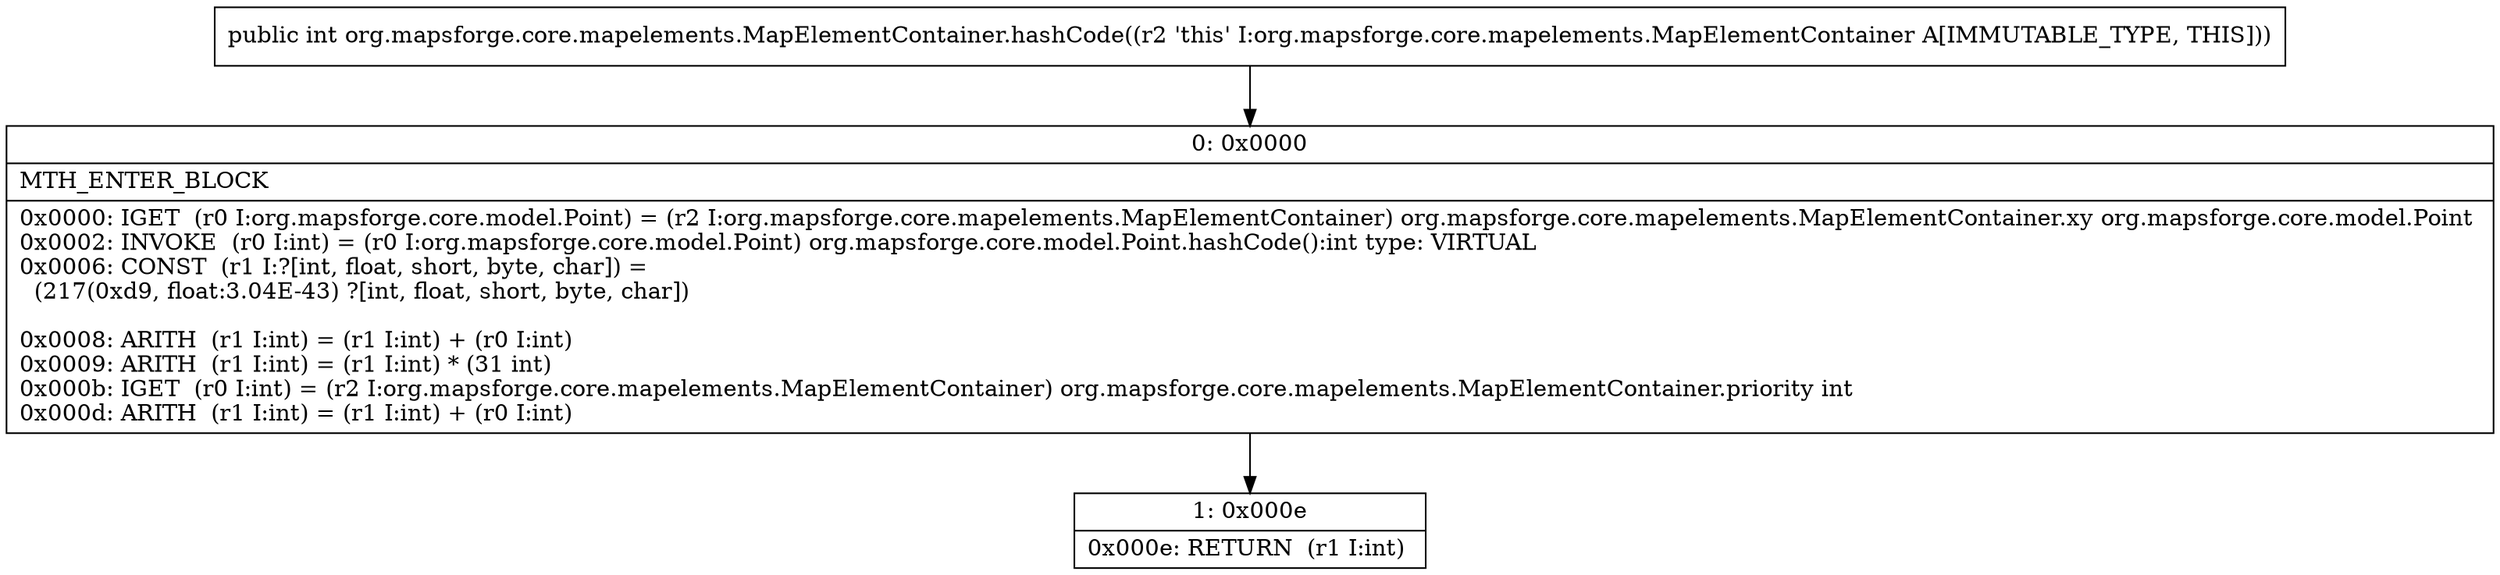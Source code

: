 digraph "CFG fororg.mapsforge.core.mapelements.MapElementContainer.hashCode()I" {
Node_0 [shape=record,label="{0\:\ 0x0000|MTH_ENTER_BLOCK\l|0x0000: IGET  (r0 I:org.mapsforge.core.model.Point) = (r2 I:org.mapsforge.core.mapelements.MapElementContainer) org.mapsforge.core.mapelements.MapElementContainer.xy org.mapsforge.core.model.Point \l0x0002: INVOKE  (r0 I:int) = (r0 I:org.mapsforge.core.model.Point) org.mapsforge.core.model.Point.hashCode():int type: VIRTUAL \l0x0006: CONST  (r1 I:?[int, float, short, byte, char]) = \l  (217(0xd9, float:3.04E\-43) ?[int, float, short, byte, char])\l \l0x0008: ARITH  (r1 I:int) = (r1 I:int) + (r0 I:int) \l0x0009: ARITH  (r1 I:int) = (r1 I:int) * (31 int) \l0x000b: IGET  (r0 I:int) = (r2 I:org.mapsforge.core.mapelements.MapElementContainer) org.mapsforge.core.mapelements.MapElementContainer.priority int \l0x000d: ARITH  (r1 I:int) = (r1 I:int) + (r0 I:int) \l}"];
Node_1 [shape=record,label="{1\:\ 0x000e|0x000e: RETURN  (r1 I:int) \l}"];
MethodNode[shape=record,label="{public int org.mapsforge.core.mapelements.MapElementContainer.hashCode((r2 'this' I:org.mapsforge.core.mapelements.MapElementContainer A[IMMUTABLE_TYPE, THIS])) }"];
MethodNode -> Node_0;
Node_0 -> Node_1;
}

